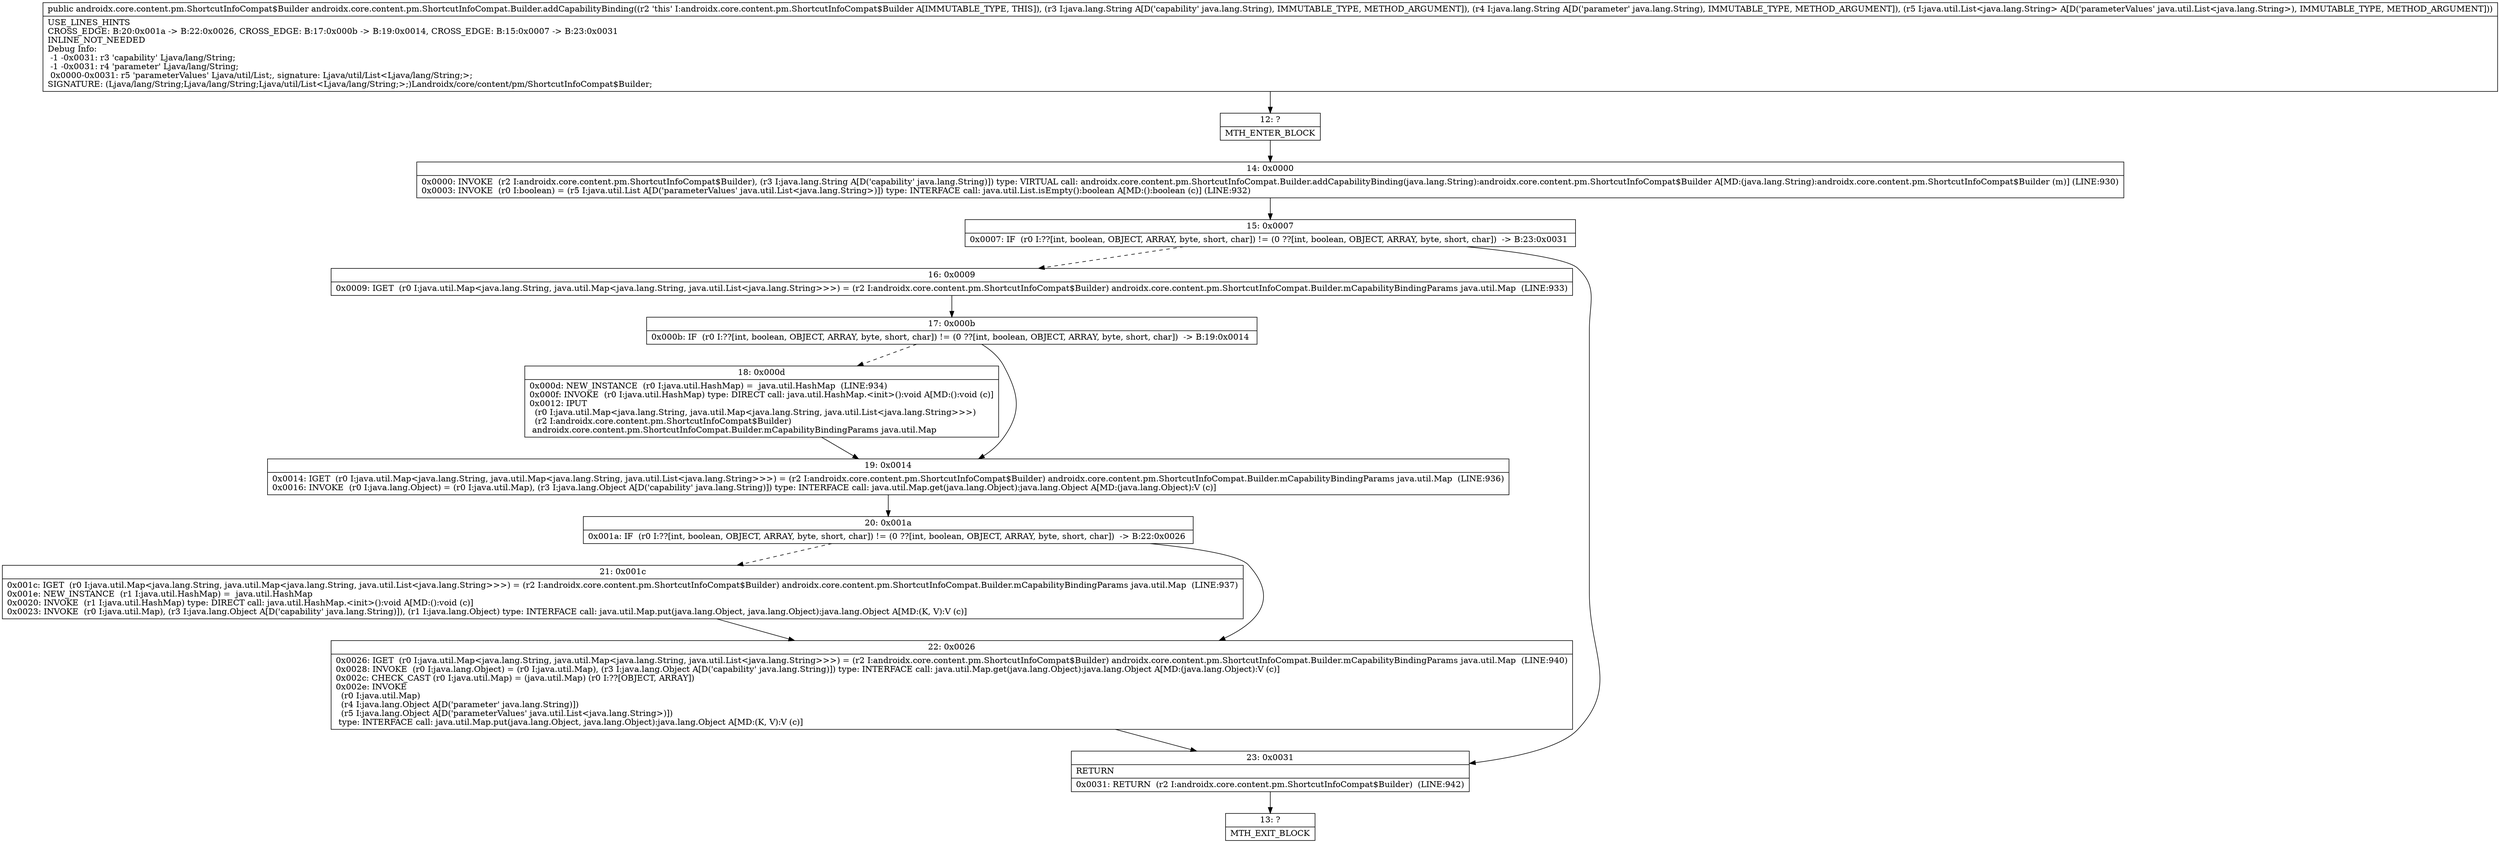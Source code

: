 digraph "CFG forandroidx.core.content.pm.ShortcutInfoCompat.Builder.addCapabilityBinding(Ljava\/lang\/String;Ljava\/lang\/String;Ljava\/util\/List;)Landroidx\/core\/content\/pm\/ShortcutInfoCompat$Builder;" {
Node_12 [shape=record,label="{12\:\ ?|MTH_ENTER_BLOCK\l}"];
Node_14 [shape=record,label="{14\:\ 0x0000|0x0000: INVOKE  (r2 I:androidx.core.content.pm.ShortcutInfoCompat$Builder), (r3 I:java.lang.String A[D('capability' java.lang.String)]) type: VIRTUAL call: androidx.core.content.pm.ShortcutInfoCompat.Builder.addCapabilityBinding(java.lang.String):androidx.core.content.pm.ShortcutInfoCompat$Builder A[MD:(java.lang.String):androidx.core.content.pm.ShortcutInfoCompat$Builder (m)] (LINE:930)\l0x0003: INVOKE  (r0 I:boolean) = (r5 I:java.util.List A[D('parameterValues' java.util.List\<java.lang.String\>)]) type: INTERFACE call: java.util.List.isEmpty():boolean A[MD:():boolean (c)] (LINE:932)\l}"];
Node_15 [shape=record,label="{15\:\ 0x0007|0x0007: IF  (r0 I:??[int, boolean, OBJECT, ARRAY, byte, short, char]) != (0 ??[int, boolean, OBJECT, ARRAY, byte, short, char])  \-\> B:23:0x0031 \l}"];
Node_16 [shape=record,label="{16\:\ 0x0009|0x0009: IGET  (r0 I:java.util.Map\<java.lang.String, java.util.Map\<java.lang.String, java.util.List\<java.lang.String\>\>\>) = (r2 I:androidx.core.content.pm.ShortcutInfoCompat$Builder) androidx.core.content.pm.ShortcutInfoCompat.Builder.mCapabilityBindingParams java.util.Map  (LINE:933)\l}"];
Node_17 [shape=record,label="{17\:\ 0x000b|0x000b: IF  (r0 I:??[int, boolean, OBJECT, ARRAY, byte, short, char]) != (0 ??[int, boolean, OBJECT, ARRAY, byte, short, char])  \-\> B:19:0x0014 \l}"];
Node_18 [shape=record,label="{18\:\ 0x000d|0x000d: NEW_INSTANCE  (r0 I:java.util.HashMap) =  java.util.HashMap  (LINE:934)\l0x000f: INVOKE  (r0 I:java.util.HashMap) type: DIRECT call: java.util.HashMap.\<init\>():void A[MD:():void (c)]\l0x0012: IPUT  \l  (r0 I:java.util.Map\<java.lang.String, java.util.Map\<java.lang.String, java.util.List\<java.lang.String\>\>\>)\l  (r2 I:androidx.core.content.pm.ShortcutInfoCompat$Builder)\l androidx.core.content.pm.ShortcutInfoCompat.Builder.mCapabilityBindingParams java.util.Map \l}"];
Node_19 [shape=record,label="{19\:\ 0x0014|0x0014: IGET  (r0 I:java.util.Map\<java.lang.String, java.util.Map\<java.lang.String, java.util.List\<java.lang.String\>\>\>) = (r2 I:androidx.core.content.pm.ShortcutInfoCompat$Builder) androidx.core.content.pm.ShortcutInfoCompat.Builder.mCapabilityBindingParams java.util.Map  (LINE:936)\l0x0016: INVOKE  (r0 I:java.lang.Object) = (r0 I:java.util.Map), (r3 I:java.lang.Object A[D('capability' java.lang.String)]) type: INTERFACE call: java.util.Map.get(java.lang.Object):java.lang.Object A[MD:(java.lang.Object):V (c)]\l}"];
Node_20 [shape=record,label="{20\:\ 0x001a|0x001a: IF  (r0 I:??[int, boolean, OBJECT, ARRAY, byte, short, char]) != (0 ??[int, boolean, OBJECT, ARRAY, byte, short, char])  \-\> B:22:0x0026 \l}"];
Node_21 [shape=record,label="{21\:\ 0x001c|0x001c: IGET  (r0 I:java.util.Map\<java.lang.String, java.util.Map\<java.lang.String, java.util.List\<java.lang.String\>\>\>) = (r2 I:androidx.core.content.pm.ShortcutInfoCompat$Builder) androidx.core.content.pm.ShortcutInfoCompat.Builder.mCapabilityBindingParams java.util.Map  (LINE:937)\l0x001e: NEW_INSTANCE  (r1 I:java.util.HashMap) =  java.util.HashMap \l0x0020: INVOKE  (r1 I:java.util.HashMap) type: DIRECT call: java.util.HashMap.\<init\>():void A[MD:():void (c)]\l0x0023: INVOKE  (r0 I:java.util.Map), (r3 I:java.lang.Object A[D('capability' java.lang.String)]), (r1 I:java.lang.Object) type: INTERFACE call: java.util.Map.put(java.lang.Object, java.lang.Object):java.lang.Object A[MD:(K, V):V (c)]\l}"];
Node_22 [shape=record,label="{22\:\ 0x0026|0x0026: IGET  (r0 I:java.util.Map\<java.lang.String, java.util.Map\<java.lang.String, java.util.List\<java.lang.String\>\>\>) = (r2 I:androidx.core.content.pm.ShortcutInfoCompat$Builder) androidx.core.content.pm.ShortcutInfoCompat.Builder.mCapabilityBindingParams java.util.Map  (LINE:940)\l0x0028: INVOKE  (r0 I:java.lang.Object) = (r0 I:java.util.Map), (r3 I:java.lang.Object A[D('capability' java.lang.String)]) type: INTERFACE call: java.util.Map.get(java.lang.Object):java.lang.Object A[MD:(java.lang.Object):V (c)]\l0x002c: CHECK_CAST (r0 I:java.util.Map) = (java.util.Map) (r0 I:??[OBJECT, ARRAY]) \l0x002e: INVOKE  \l  (r0 I:java.util.Map)\l  (r4 I:java.lang.Object A[D('parameter' java.lang.String)])\l  (r5 I:java.lang.Object A[D('parameterValues' java.util.List\<java.lang.String\>)])\l type: INTERFACE call: java.util.Map.put(java.lang.Object, java.lang.Object):java.lang.Object A[MD:(K, V):V (c)]\l}"];
Node_23 [shape=record,label="{23\:\ 0x0031|RETURN\l|0x0031: RETURN  (r2 I:androidx.core.content.pm.ShortcutInfoCompat$Builder)  (LINE:942)\l}"];
Node_13 [shape=record,label="{13\:\ ?|MTH_EXIT_BLOCK\l}"];
MethodNode[shape=record,label="{public androidx.core.content.pm.ShortcutInfoCompat$Builder androidx.core.content.pm.ShortcutInfoCompat.Builder.addCapabilityBinding((r2 'this' I:androidx.core.content.pm.ShortcutInfoCompat$Builder A[IMMUTABLE_TYPE, THIS]), (r3 I:java.lang.String A[D('capability' java.lang.String), IMMUTABLE_TYPE, METHOD_ARGUMENT]), (r4 I:java.lang.String A[D('parameter' java.lang.String), IMMUTABLE_TYPE, METHOD_ARGUMENT]), (r5 I:java.util.List\<java.lang.String\> A[D('parameterValues' java.util.List\<java.lang.String\>), IMMUTABLE_TYPE, METHOD_ARGUMENT]))  | USE_LINES_HINTS\lCROSS_EDGE: B:20:0x001a \-\> B:22:0x0026, CROSS_EDGE: B:17:0x000b \-\> B:19:0x0014, CROSS_EDGE: B:15:0x0007 \-\> B:23:0x0031\lINLINE_NOT_NEEDED\lDebug Info:\l  \-1 \-0x0031: r3 'capability' Ljava\/lang\/String;\l  \-1 \-0x0031: r4 'parameter' Ljava\/lang\/String;\l  0x0000\-0x0031: r5 'parameterValues' Ljava\/util\/List;, signature: Ljava\/util\/List\<Ljava\/lang\/String;\>;\lSIGNATURE: (Ljava\/lang\/String;Ljava\/lang\/String;Ljava\/util\/List\<Ljava\/lang\/String;\>;)Landroidx\/core\/content\/pm\/ShortcutInfoCompat$Builder;\l}"];
MethodNode -> Node_12;Node_12 -> Node_14;
Node_14 -> Node_15;
Node_15 -> Node_16[style=dashed];
Node_15 -> Node_23;
Node_16 -> Node_17;
Node_17 -> Node_18[style=dashed];
Node_17 -> Node_19;
Node_18 -> Node_19;
Node_19 -> Node_20;
Node_20 -> Node_21[style=dashed];
Node_20 -> Node_22;
Node_21 -> Node_22;
Node_22 -> Node_23;
Node_23 -> Node_13;
}

